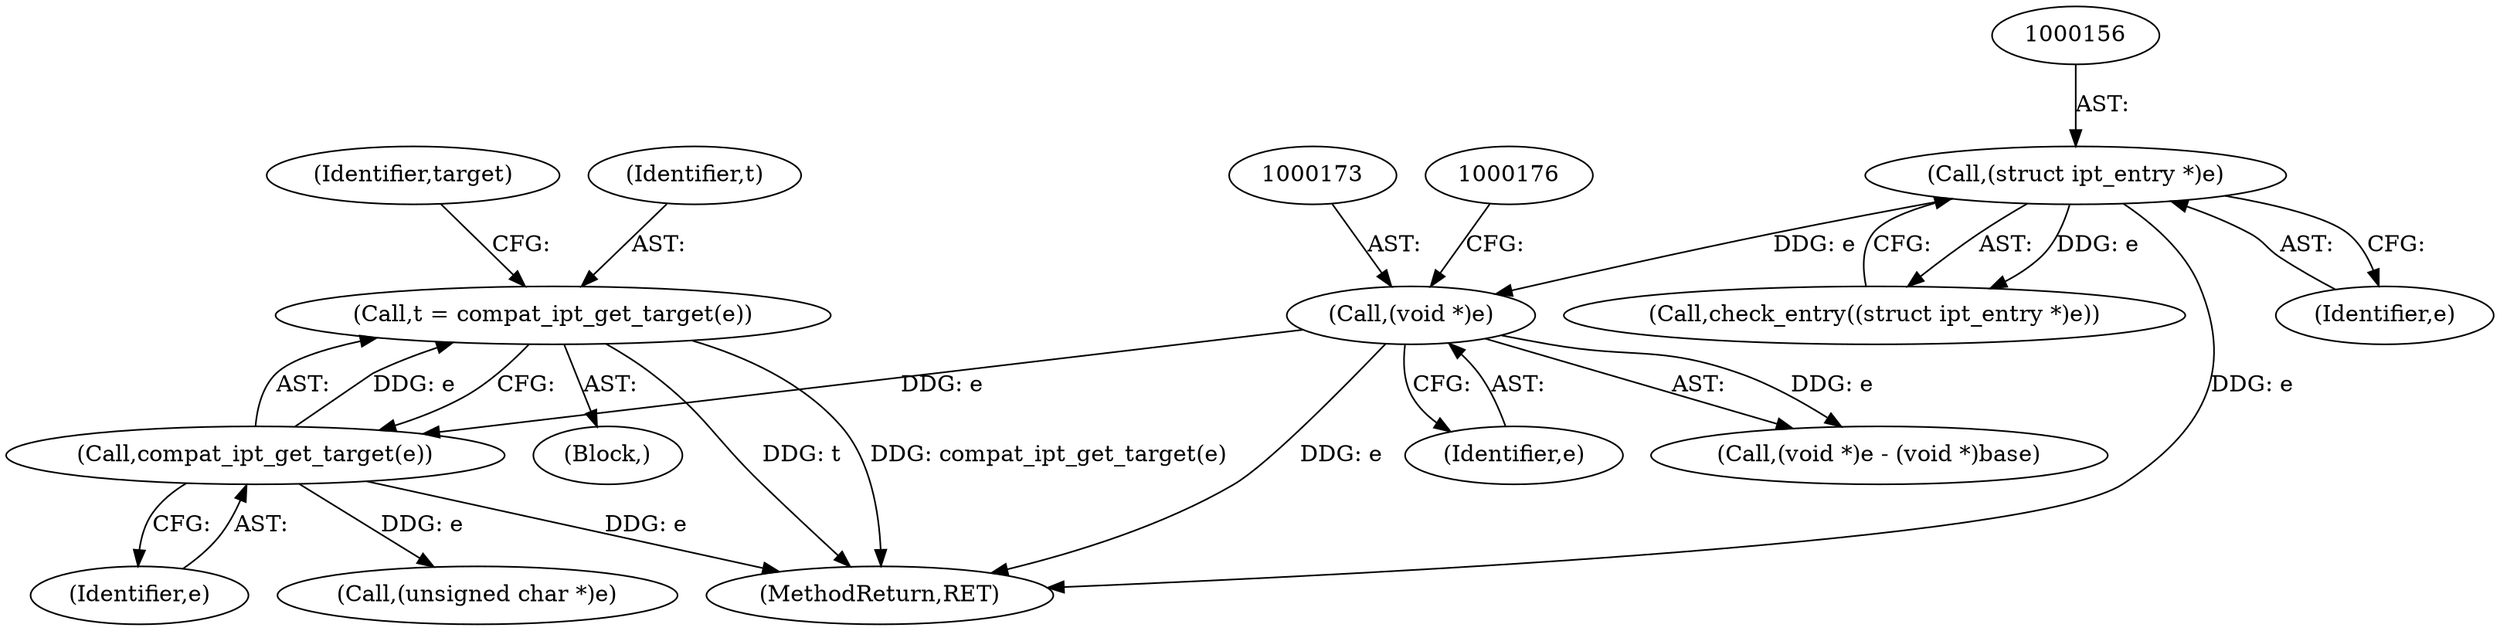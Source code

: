 digraph "0_linux_6e94e0cfb0887e4013b3b930fa6ab1fe6bb6ba91_1@pointer" {
"1000200" [label="(Call,t = compat_ipt_get_target(e))"];
"1000202" [label="(Call,compat_ipt_get_target(e))"];
"1000172" [label="(Call,(void *)e)"];
"1000155" [label="(Call,(struct ipt_entry *)e)"];
"1000172" [label="(Call,(void *)e)"];
"1000174" [label="(Identifier,e)"];
"1000157" [label="(Identifier,e)"];
"1000202" [label="(Call,compat_ipt_get_target(e))"];
"1000201" [label="(Identifier,t)"];
"1000362" [label="(MethodReturn,RET)"];
"1000203" [label="(Identifier,e)"];
"1000279" [label="(Call,(unsigned char *)e)"];
"1000154" [label="(Call,check_entry((struct ipt_entry *)e))"];
"1000112" [label="(Block,)"];
"1000155" [label="(Call,(struct ipt_entry *)e)"];
"1000200" [label="(Call,t = compat_ipt_get_target(e))"];
"1000171" [label="(Call,(void *)e - (void *)base)"];
"1000205" [label="(Identifier,target)"];
"1000200" -> "1000112"  [label="AST: "];
"1000200" -> "1000202"  [label="CFG: "];
"1000201" -> "1000200"  [label="AST: "];
"1000202" -> "1000200"  [label="AST: "];
"1000205" -> "1000200"  [label="CFG: "];
"1000200" -> "1000362"  [label="DDG: t"];
"1000200" -> "1000362"  [label="DDG: compat_ipt_get_target(e)"];
"1000202" -> "1000200"  [label="DDG: e"];
"1000202" -> "1000203"  [label="CFG: "];
"1000203" -> "1000202"  [label="AST: "];
"1000202" -> "1000362"  [label="DDG: e"];
"1000172" -> "1000202"  [label="DDG: e"];
"1000202" -> "1000279"  [label="DDG: e"];
"1000172" -> "1000171"  [label="AST: "];
"1000172" -> "1000174"  [label="CFG: "];
"1000173" -> "1000172"  [label="AST: "];
"1000174" -> "1000172"  [label="AST: "];
"1000176" -> "1000172"  [label="CFG: "];
"1000172" -> "1000362"  [label="DDG: e"];
"1000172" -> "1000171"  [label="DDG: e"];
"1000155" -> "1000172"  [label="DDG: e"];
"1000155" -> "1000154"  [label="AST: "];
"1000155" -> "1000157"  [label="CFG: "];
"1000156" -> "1000155"  [label="AST: "];
"1000157" -> "1000155"  [label="AST: "];
"1000154" -> "1000155"  [label="CFG: "];
"1000155" -> "1000362"  [label="DDG: e"];
"1000155" -> "1000154"  [label="DDG: e"];
}
